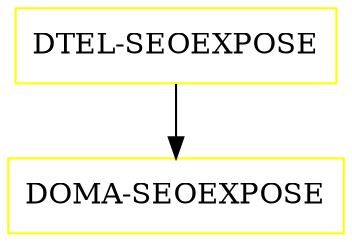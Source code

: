 digraph G {
  "DTEL-SEOEXPOSE" [shape=box,color=yellow];
  "DOMA-SEOEXPOSE" [shape=box,color=yellow,URL="./DOMA_SEOEXPOSE.html"];
  "DTEL-SEOEXPOSE" -> "DOMA-SEOEXPOSE";
}
